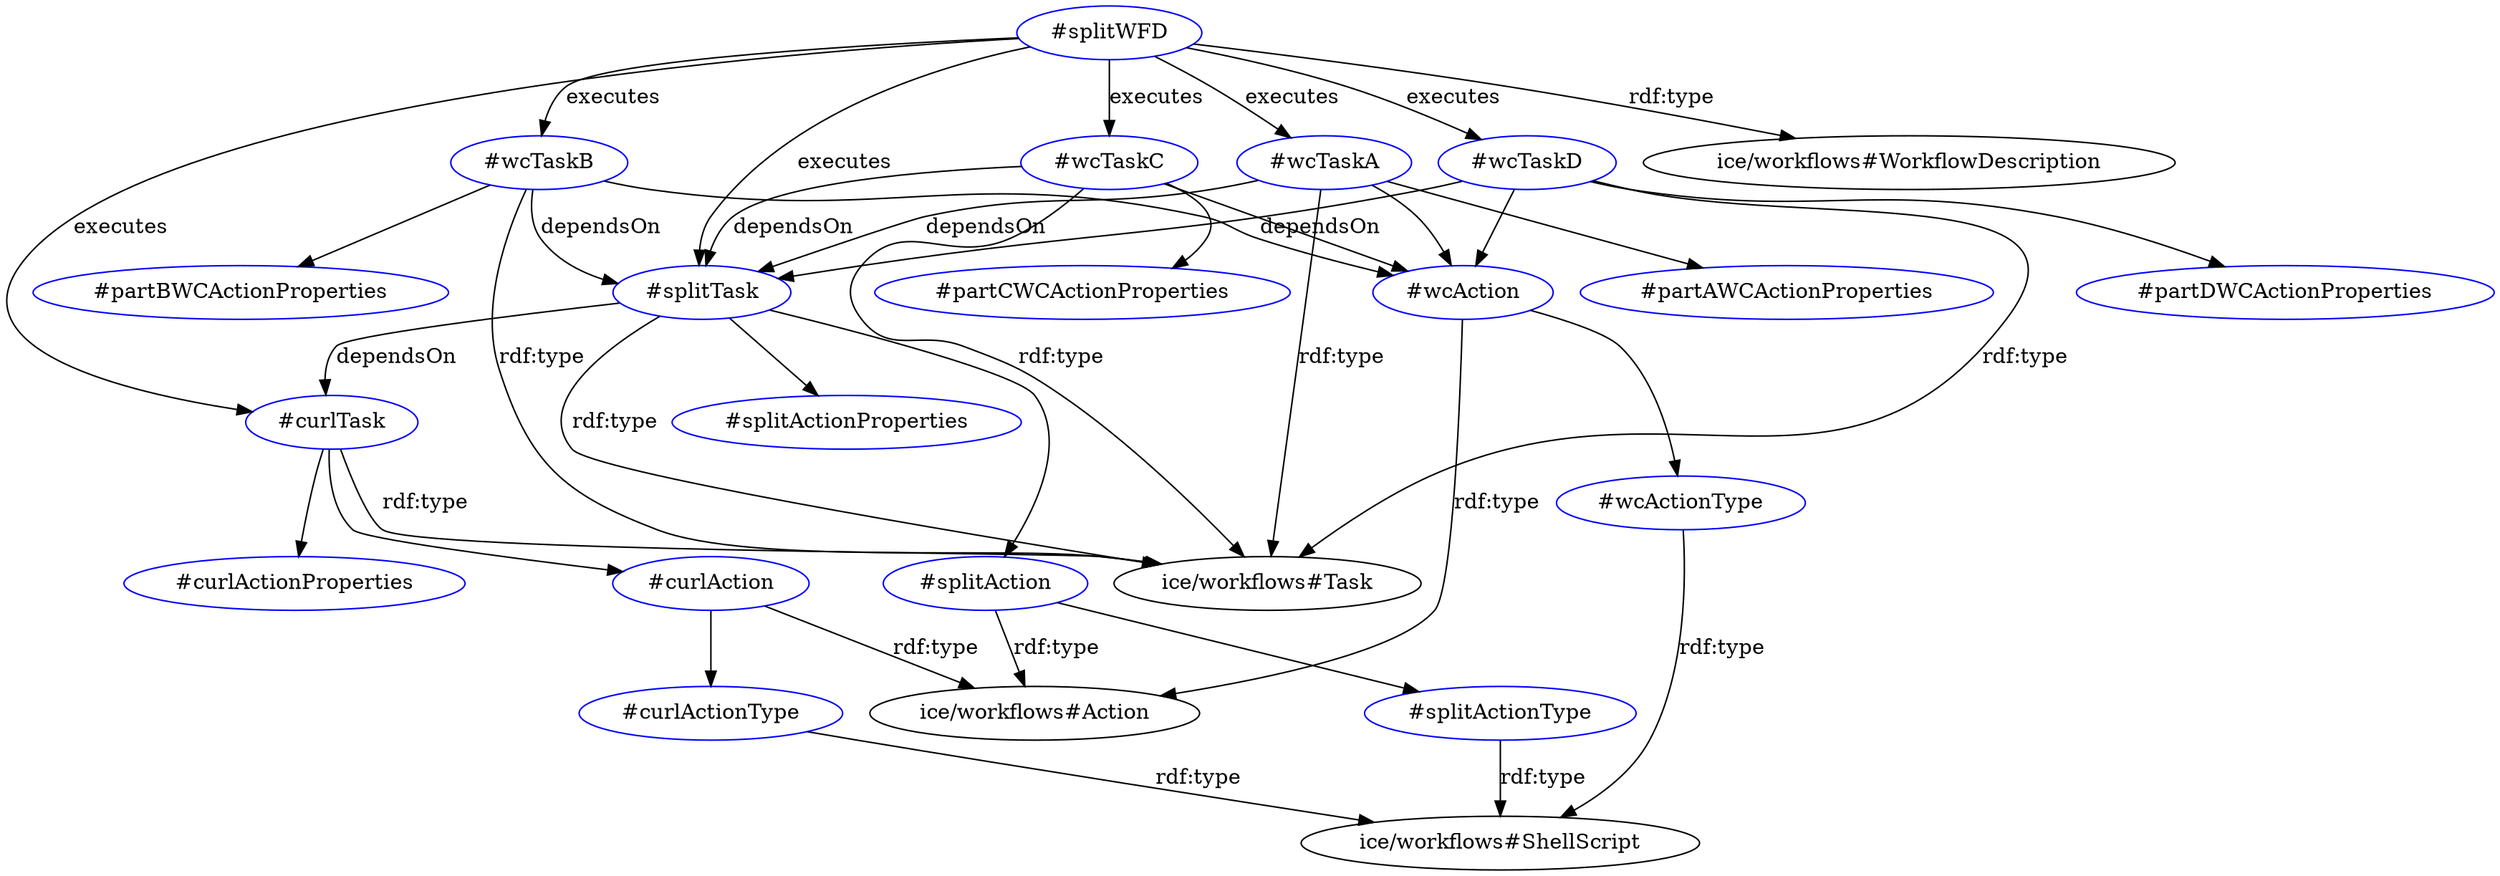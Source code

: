 digraph {
  margin=0;  
  charset="utf-8";

   // Edges
  "R#curlAction" -> "ice/workflows#Action" [label="rdf:type"];
  "R#curlAction" -> "R#curlActionType" [label=""];
  "R#curlActionType" -> "ice/workflows#ShellScript" [label="rdf:type"];
  "R#curlTask" -> "ice/workflows#Task" [label="rdf:type"];
  "R#curlTask" -> "R#curlAction" [label=""];
  "R#curlTask" -> "R#curlActionProperties" [label=""];
  "R#splitAction" -> "ice/workflows#Action" [label="rdf:type"];
  "R#splitAction" -> "R#splitActionType" [label=""];
  "R#splitActionType" -> "ice/workflows#ShellScript" [label="rdf:type"];
  "R#splitTask" -> "ice/workflows#Task" [label="rdf:type"];
  "R#splitTask" -> "R#splitAction" [label=""];
  "R#splitTask" -> "R#splitActionProperties" [label=""];
  "R#splitTask" -> "R#curlTask" [label="dependsOn"];
  "R#wcAction" -> "ice/workflows#Action" [label="rdf:type"];
  "R#wcAction" -> "R#wcActionType" [label=""];
  "R#wcActionType" -> "ice/workflows#ShellScript" [label="rdf:type"];
  "R#wcTaskA" -> "ice/workflows#Task" [label="rdf:type"];
  "R#wcTaskA" -> "R#wcAction" [label=""];
  "R#wcTaskA" -> "R#partAWCActionProperties" [label=""];
  "R#wcTaskA" -> "R#splitTask" [label="dependsOn"];
  "R#wcTaskB" -> "ice/workflows#Task" [label="rdf:type"];
  "R#wcTaskB" -> "R#wcAction" [label=""];
  "R#wcTaskB" -> "R#partBWCActionProperties" [label=""];
  "R#wcTaskB" -> "R#splitTask" [label="dependsOn"];
  "R#wcTaskC" -> "ice/workflows#Task" [label="rdf:type"];
  "R#wcTaskC" -> "R#wcAction" [label=""];
  "R#wcTaskC" -> "R#partCWCActionProperties" [label=""];
  "R#wcTaskC" -> "R#splitTask" [label="dependsOn"];
  "R#wcTaskD" -> "ice/workflows#Task" [label="rdf:type"];
  "R#wcTaskD" -> "R#wcAction" [label=""];
  "R#wcTaskD" -> "R#partDWCActionProperties" [label=""];
  "R#wcTaskD" -> "R#splitTask" [label="dependsOn"];
  "R#splitWFD" -> "ice/workflows#WorkflowDescription" [label="rdf:type"];
  "R#splitWFD" -> "R#curlTask" [label="executes"];
  "R#splitWFD" -> "R#splitTask" [label="executes"];
  "R#splitWFD" -> "R#wcTaskA" [label="executes"];
  "R#splitWFD" -> "R#wcTaskB" [label="executes"];
  "R#splitWFD" -> "R#wcTaskC" [label="executes"];
  "R#splitWFD" -> "R#wcTaskD" [label="executes"];

  // Nodes
  "R#curlActionProperties" [URL="#curlActionProperties",label="#curlActionProperties",shape=ellipse,color=blue];
  "R#curlActionType" [URL="#curlActionType",label="#curlActionType",shape=ellipse,color=blue];
  "R#curlAction" [URL="#curlAction",label="#curlAction",shape=ellipse,color=blue];
  "R#curlTask" [URL="#curlTask",label="#curlTask",shape=ellipse,color=blue];
  "R#partAWCActionProperties" [URL="#partAWCActionProperties",label="#partAWCActionProperties",shape=ellipse,color=blue];
  "R#partBWCActionProperties" [URL="#partBWCActionProperties",label="#partBWCActionProperties",shape=ellipse,color=blue];
  "R#partCWCActionProperties" [URL="#partCWCActionProperties",label="#partCWCActionProperties",shape=ellipse,color=blue];
  "R#partDWCActionProperties" [URL="#partDWCActionProperties",label="#partDWCActionProperties",shape=ellipse,color=blue];
  "R#splitAction" [URL="#splitAction",label="#splitAction",shape=ellipse,color=blue];
  "R#splitActionProperties" [URL="#splitActionProperties",label="#splitActionProperties",shape=ellipse,color=blue];
  "R#splitActionType" [URL="#splitActionType",label="#splitActionType",shape=ellipse,color=blue];
  "R#splitTask" [URL="#splitTask",label="#splitTask",shape=ellipse,color=blue];
  "R#splitWFD" [URL="#splitWFD",label="#splitWFD",shape=ellipse,color=blue];
  "R#wcAction" [URL="#wcAction",label="#wcAction",shape=ellipse,color=blue];
  "R#wcActionType" [URL="#wcActionType",label="#wcActionType",shape=ellipse,color=blue];
  "R#wcTaskA" [URL="#wcTaskA",label="#wcTaskA",shape=ellipse,color=blue];
  "R#wcTaskB" [URL="#wcTaskB",label="#wcTaskB",shape=ellipse,color=blue];
  "R#wcTaskC" [URL="#wcTaskC",label="#wcTaskC",shape=ellipse,color=blue];
  "R#wcTaskD" [URL="#wcTaskD",label="#wcTaskD",shape=ellipse,color=blue];
}